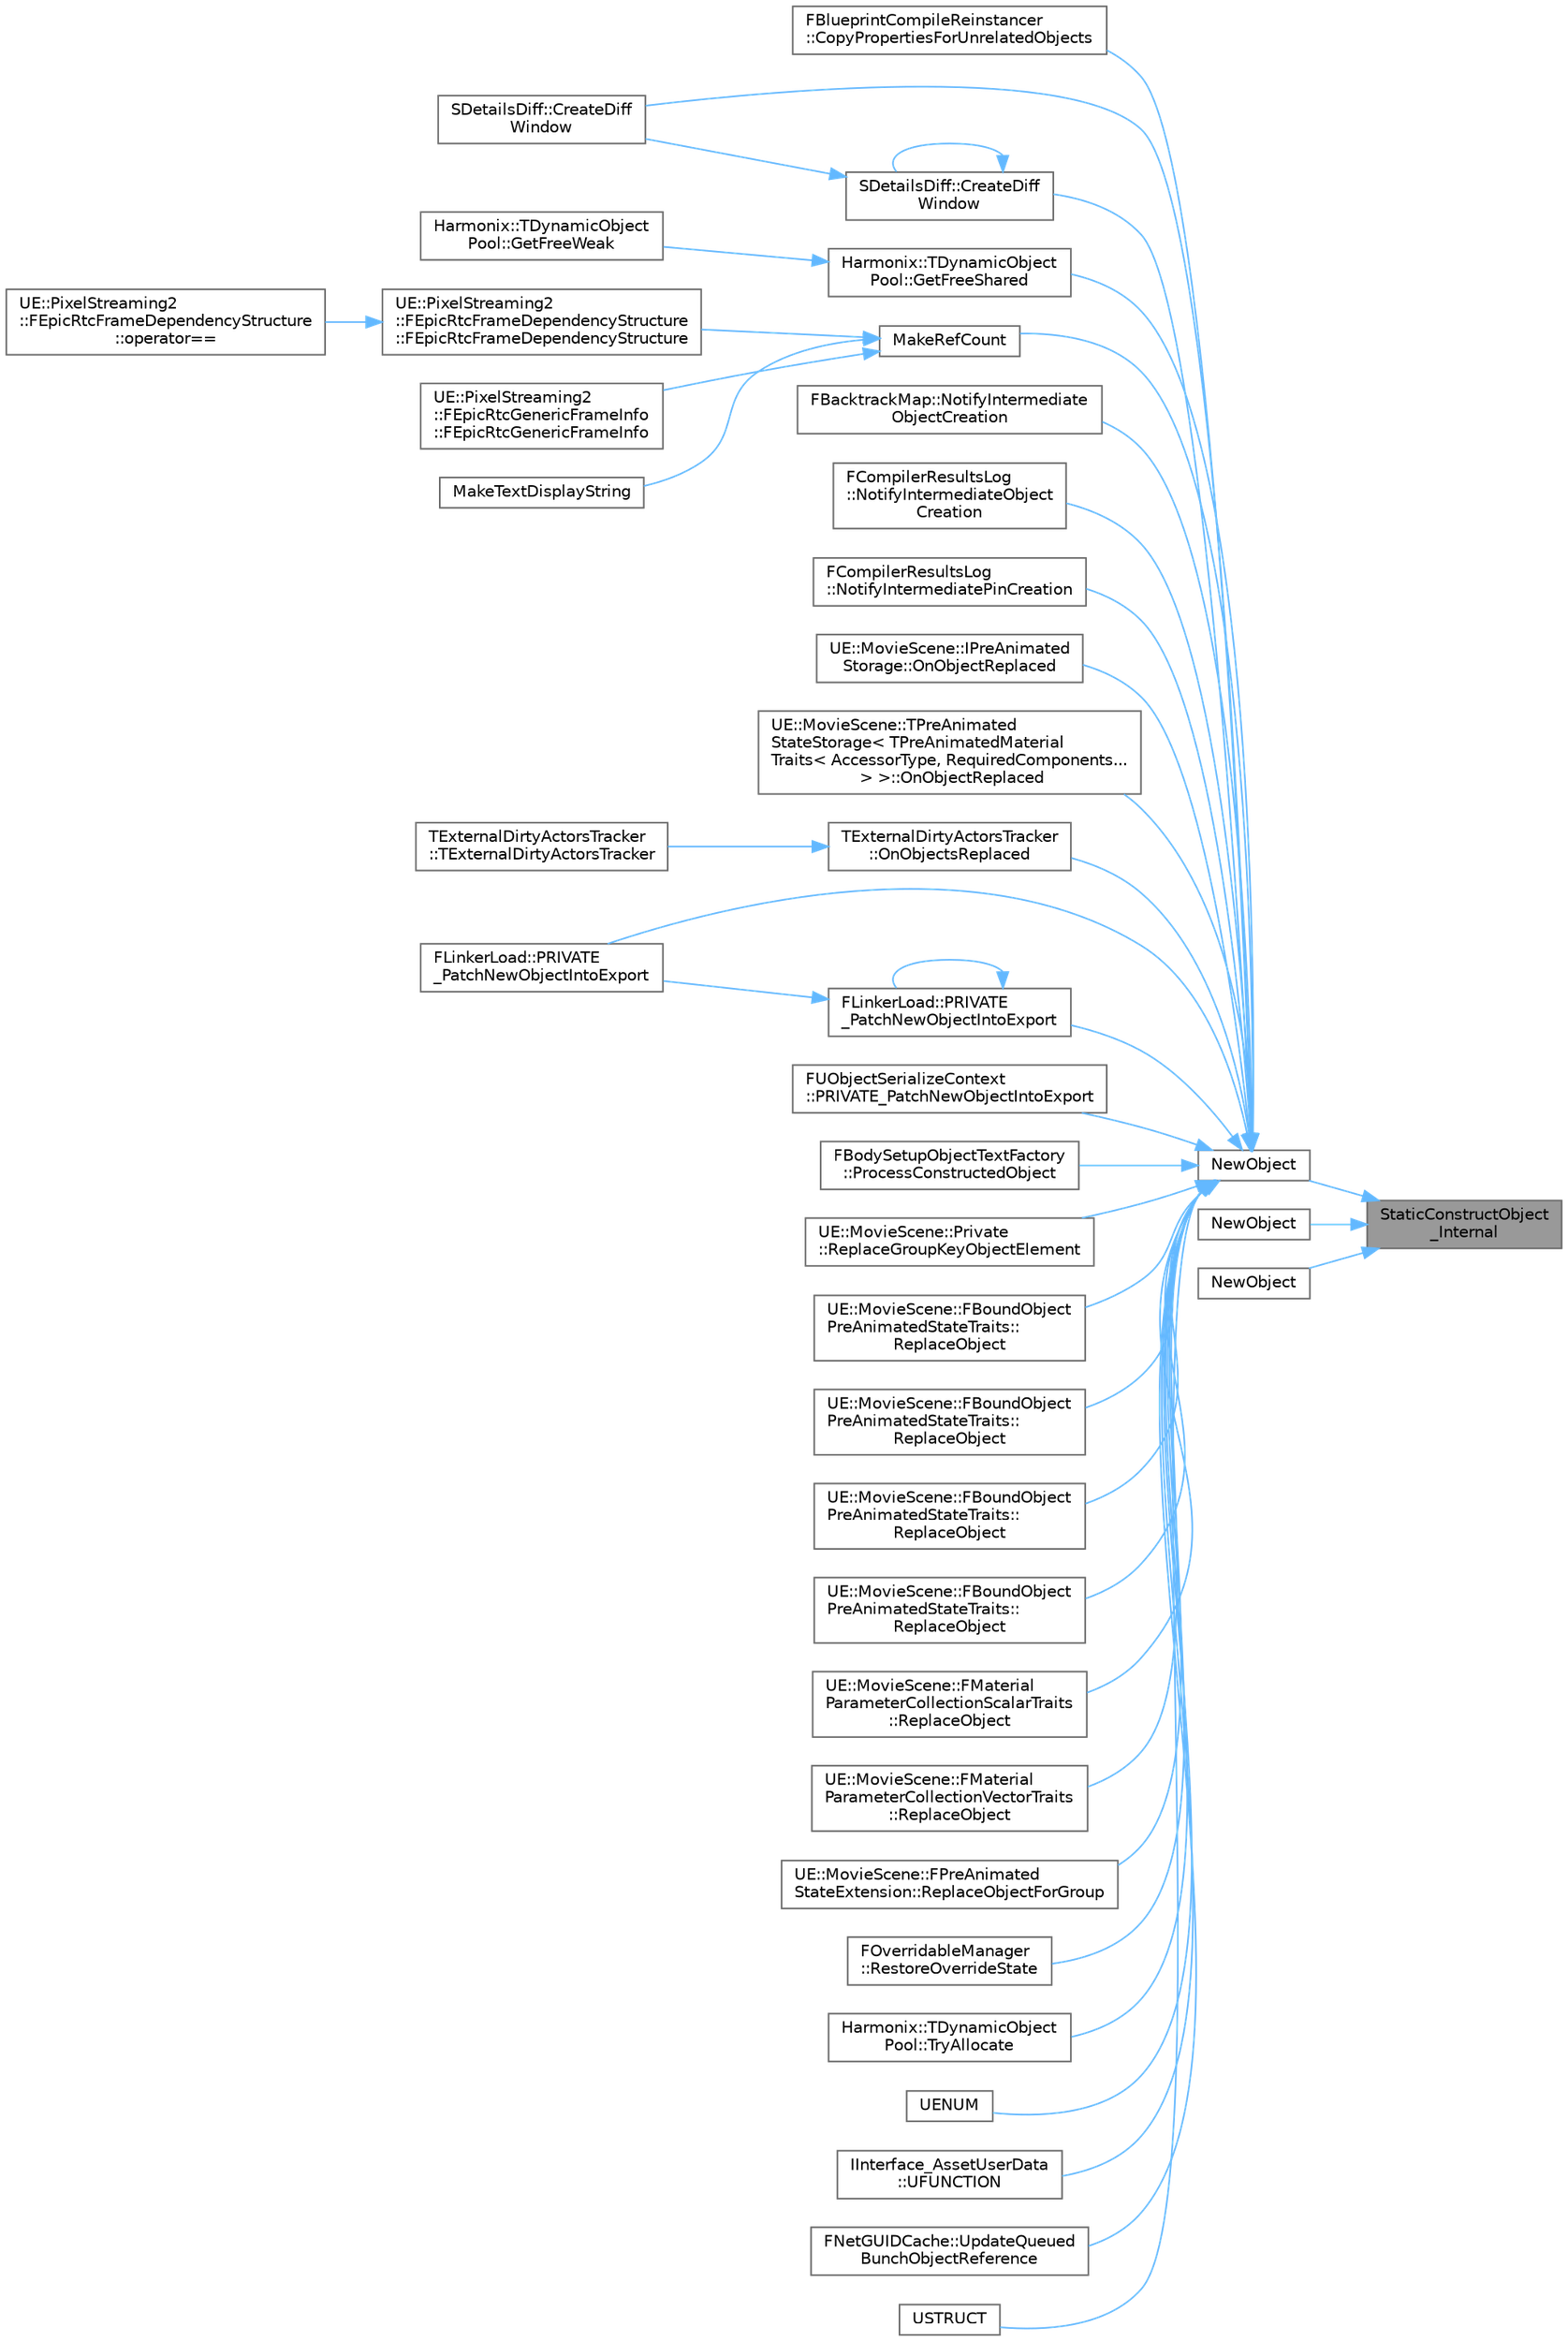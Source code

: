 digraph "StaticConstructObject_Internal"
{
 // INTERACTIVE_SVG=YES
 // LATEX_PDF_SIZE
  bgcolor="transparent";
  edge [fontname=Helvetica,fontsize=10,labelfontname=Helvetica,labelfontsize=10];
  node [fontname=Helvetica,fontsize=10,shape=box,height=0.2,width=0.4];
  rankdir="RL";
  Node1 [id="Node000001",label="StaticConstructObject\l_Internal",height=0.2,width=0.4,color="gray40", fillcolor="grey60", style="filled", fontcolor="black",tooltip="Create a new instance of an object."];
  Node1 -> Node2 [id="edge1_Node000001_Node000002",dir="back",color="steelblue1",style="solid",tooltip=" "];
  Node2 [id="Node000002",label="NewObject",height=0.2,width=0.4,color="grey40", fillcolor="white", style="filled",URL="$d0/da9/UObjectGlobals_8h.html#a5bfc0b5d674bcc61332d93ddda0003de",tooltip="Convenience template for constructing a gameplay object."];
  Node2 -> Node3 [id="edge2_Node000002_Node000003",dir="back",color="steelblue1",style="solid",tooltip=" "];
  Node3 [id="Node000003",label="FBlueprintCompileReinstancer\l::CopyPropertiesForUnrelatedObjects",height=0.2,width=0.4,color="grey40", fillcolor="white", style="filled",URL="$db/dcf/classFBlueprintCompileReinstancer.html#a8e1c7438bdaad49b4412225eb998b4e1",tooltip="Attempts to copy as many properties as possible from the old object to the new."];
  Node2 -> Node4 [id="edge3_Node000002_Node000004",dir="back",color="steelblue1",style="solid",tooltip=" "];
  Node4 [id="Node000004",label="SDetailsDiff::CreateDiff\lWindow",height=0.2,width=0.4,color="grey40", fillcolor="white", style="filled",URL="$d5/d3d/classSDetailsDiff.html#aba5ccf438fa80927a4ced9c80e430278",tooltip="Helper function to create a window that holds a diff widget (default window title)"];
  Node2 -> Node5 [id="edge4_Node000002_Node000005",dir="back",color="steelblue1",style="solid",tooltip=" "];
  Node5 [id="Node000005",label="SDetailsDiff::CreateDiff\lWindow",height=0.2,width=0.4,color="grey40", fillcolor="white", style="filled",URL="$d5/d3d/classSDetailsDiff.html#af632d41583d1b3e5c16711d9a1df7660",tooltip="Helper function to create a window that holds a diff widget."];
  Node5 -> Node4 [id="edge5_Node000005_Node000004",dir="back",color="steelblue1",style="solid",tooltip=" "];
  Node5 -> Node5 [id="edge6_Node000005_Node000005",dir="back",color="steelblue1",style="solid",tooltip=" "];
  Node2 -> Node6 [id="edge7_Node000002_Node000006",dir="back",color="steelblue1",style="solid",tooltip=" "];
  Node6 [id="Node000006",label="Harmonix::TDynamicObject\lPool::GetFreeShared",height=0.2,width=0.4,color="grey40", fillcolor="white", style="filled",URL="$d2/dd2/classHarmonix_1_1TDynamicObjectPool.html#ad13b91d67c98222a4cdd1ea1ea35c2cc",tooltip="Get a \"free\" object from the pool, that isn't in use return value is TSharedPtr, so it'll stay valid ..."];
  Node6 -> Node7 [id="edge8_Node000006_Node000007",dir="back",color="steelblue1",style="solid",tooltip=" "];
  Node7 [id="Node000007",label="Harmonix::TDynamicObject\lPool::GetFreeWeak",height=0.2,width=0.4,color="grey40", fillcolor="white", style="filled",URL="$d2/dd2/classHarmonix_1_1TDynamicObjectPool.html#a0b1c406ace9a57f70a88bdbd6b281288",tooltip="Get a \"free\" object from the pool, that isn't in use return value is TWeakPtr, so it's not guaranteed..."];
  Node2 -> Node8 [id="edge9_Node000002_Node000008",dir="back",color="steelblue1",style="solid",tooltip=" "];
  Node8 [id="Node000008",label="MakeRefCount",height=0.2,width=0.4,color="grey40", fillcolor="white", style="filled",URL="$d4/d7e/RefCounting_8h.html#a51cc792031ab67680a8686c98e173017",tooltip=" "];
  Node8 -> Node9 [id="edge10_Node000008_Node000009",dir="back",color="steelblue1",style="solid",tooltip=" "];
  Node9 [id="Node000009",label="UE::PixelStreaming2\l::FEpicRtcFrameDependencyStructure\l::FEpicRtcFrameDependencyStructure",height=0.2,width=0.4,color="grey40", fillcolor="white", style="filled",URL="$d7/d1a/classUE_1_1PixelStreaming2_1_1FEpicRtcFrameDependencyStructure.html#a303b40629b548e565b9bd6179eafcad1",tooltip=" "];
  Node9 -> Node10 [id="edge11_Node000009_Node000010",dir="back",color="steelblue1",style="solid",tooltip=" "];
  Node10 [id="Node000010",label="UE::PixelStreaming2\l::FEpicRtcFrameDependencyStructure\l::operator==",height=0.2,width=0.4,color="grey40", fillcolor="white", style="filled",URL="$d7/d1a/classUE_1_1PixelStreaming2_1_1FEpicRtcFrameDependencyStructure.html#a1ff7ffe21eaa5b02431f167b0ea9561d",tooltip=" "];
  Node8 -> Node11 [id="edge12_Node000008_Node000011",dir="back",color="steelblue1",style="solid",tooltip=" "];
  Node11 [id="Node000011",label="UE::PixelStreaming2\l::FEpicRtcGenericFrameInfo\l::FEpicRtcGenericFrameInfo",height=0.2,width=0.4,color="grey40", fillcolor="white", style="filled",URL="$dd/d7a/classUE_1_1PixelStreaming2_1_1FEpicRtcGenericFrameInfo.html#a904d56769d49b37e80cf0b1e62593ba7",tooltip=" "];
  Node8 -> Node12 [id="edge13_Node000008_Node000012",dir="back",color="steelblue1",style="solid",tooltip=" "];
  Node12 [id="Node000012",label="MakeTextDisplayString",height=0.2,width=0.4,color="grey40", fillcolor="white", style="filled",URL="$dd/d9b/LocalizedTextSourceTypes_8h.html#af3ac6be1cca4327a005695f92ef42b2d",tooltip=" "];
  Node2 -> Node13 [id="edge14_Node000002_Node000013",dir="back",color="steelblue1",style="solid",tooltip=" "];
  Node13 [id="Node000013",label="FBacktrackMap::NotifyIntermediate\lObjectCreation",height=0.2,width=0.4,color="grey40", fillcolor="white", style="filled",URL="$df/d7e/classFBacktrackMap.html#a98794896fa17db99619480dd83d5bf04",tooltip="Update the source backtrack map to note that NewObject was most closely generated/caused by the Sourc..."];
  Node2 -> Node14 [id="edge15_Node000002_Node000014",dir="back",color="steelblue1",style="solid",tooltip=" "];
  Node14 [id="Node000014",label="FCompilerResultsLog\l::NotifyIntermediateObject\lCreation",height=0.2,width=0.4,color="grey40", fillcolor="white", style="filled",URL="$d4/d9d/classFCompilerResultsLog.html#a5a51599565acd89db5652d09db3bf3b9",tooltip="Update the source backtrack map to note that NewObject was most closely generated/caused by the Sourc..."];
  Node2 -> Node15 [id="edge16_Node000002_Node000015",dir="back",color="steelblue1",style="solid",tooltip=" "];
  Node15 [id="Node000015",label="FCompilerResultsLog\l::NotifyIntermediatePinCreation",height=0.2,width=0.4,color="grey40", fillcolor="white", style="filled",URL="$d4/d9d/classFCompilerResultsLog.html#a82d1bb229837102beec5f68d24d03592",tooltip=" "];
  Node2 -> Node16 [id="edge17_Node000002_Node000016",dir="back",color="steelblue1",style="solid",tooltip=" "];
  Node16 [id="Node000016",label="UE::MovieScene::IPreAnimated\lStorage::OnObjectReplaced",height=0.2,width=0.4,color="grey40", fillcolor="white", style="filled",URL="$dd/da4/structUE_1_1MovieScene_1_1IPreAnimatedStorage.html#adb5e121ddbdf33250d2a9b9f13fb74ef",tooltip=" "];
  Node2 -> Node17 [id="edge18_Node000002_Node000017",dir="back",color="steelblue1",style="solid",tooltip=" "];
  Node17 [id="Node000017",label="UE::MovieScene::TPreAnimated\lStateStorage\< TPreAnimatedMaterial\lTraits\< AccessorType, RequiredComponents...\l \> \>::OnObjectReplaced",height=0.2,width=0.4,color="grey40", fillcolor="white", style="filled",URL="$d5/dd5/structUE_1_1MovieScene_1_1TPreAnimatedStateStorage.html#ae90009d9177d5bf79fef57d928b43b8b",tooltip=" "];
  Node2 -> Node18 [id="edge19_Node000002_Node000018",dir="back",color="steelblue1",style="solid",tooltip=" "];
  Node18 [id="Node000018",label="TExternalDirtyActorsTracker\l::OnObjectsReplaced",height=0.2,width=0.4,color="grey40", fillcolor="white", style="filled",URL="$db/dcf/classTExternalDirtyActorsTracker.html#aa9db90c73d21789b254e8971967f58b7",tooltip=" "];
  Node18 -> Node19 [id="edge20_Node000018_Node000019",dir="back",color="steelblue1",style="solid",tooltip=" "];
  Node19 [id="Node000019",label="TExternalDirtyActorsTracker\l::TExternalDirtyActorsTracker",height=0.2,width=0.4,color="grey40", fillcolor="white", style="filled",URL="$db/dcf/classTExternalDirtyActorsTracker.html#a9ac5633f619658c6f6a2dcef65e755c2",tooltip=" "];
  Node2 -> Node20 [id="edge21_Node000002_Node000020",dir="back",color="steelblue1",style="solid",tooltip=" "];
  Node20 [id="Node000020",label="FLinkerLoad::PRIVATE\l_PatchNewObjectIntoExport",height=0.2,width=0.4,color="grey40", fillcolor="white", style="filled",URL="$d9/d6b/classFLinkerLoad.html#aa09aebdf13022f2740d393f8cad4ab46",tooltip=" "];
  Node2 -> Node21 [id="edge22_Node000002_Node000021",dir="back",color="steelblue1",style="solid",tooltip=" "];
  Node21 [id="Node000021",label="FLinkerLoad::PRIVATE\l_PatchNewObjectIntoExport",height=0.2,width=0.4,color="grey40", fillcolor="white", style="filled",URL="$d9/d6b/classFLinkerLoad.html#aea156d90f1e350f6a77078f5cd2a96e4",tooltip="Replaces OldObject's entry in its linker with NewObject, so that all subsequent loads of OldObject wi..."];
  Node21 -> Node20 [id="edge23_Node000021_Node000020",dir="back",color="steelblue1",style="solid",tooltip=" "];
  Node21 -> Node21 [id="edge24_Node000021_Node000021",dir="back",color="steelblue1",style="solid",tooltip=" "];
  Node2 -> Node22 [id="edge25_Node000002_Node000022",dir="back",color="steelblue1",style="solid",tooltip=" "];
  Node22 [id="Node000022",label="FUObjectSerializeContext\l::PRIVATE_PatchNewObjectIntoExport",height=0.2,width=0.4,color="grey40", fillcolor="white", style="filled",URL="$dd/dab/structFUObjectSerializeContext.html#a4f6e432e18f2ba253430f2dfbd01ba44",tooltip=" "];
  Node2 -> Node23 [id="edge26_Node000002_Node000023",dir="back",color="steelblue1",style="solid",tooltip=" "];
  Node23 [id="Node000023",label="FBodySetupObjectTextFactory\l::ProcessConstructedObject",height=0.2,width=0.4,color="grey40", fillcolor="white", style="filled",URL="$da/dd7/classFBodySetupObjectTextFactory.html#a0136235367428d866bfe9a43e4d8103b",tooltip="This is called on each created object after the property text is imported."];
  Node2 -> Node24 [id="edge27_Node000002_Node000024",dir="back",color="steelblue1",style="solid",tooltip=" "];
  Node24 [id="Node000024",label="UE::MovieScene::Private\l::ReplaceGroupKeyObjectElement",height=0.2,width=0.4,color="grey40", fillcolor="white", style="filled",URL="$d8/d56/namespaceUE_1_1MovieScene_1_1Private.html#abbc47c92aaf9a459c11b967f4e4559e0",tooltip=" "];
  Node2 -> Node25 [id="edge28_Node000002_Node000025",dir="back",color="steelblue1",style="solid",tooltip=" "];
  Node25 [id="Node000025",label="UE::MovieScene::FBoundObject\lPreAnimatedStateTraits::\lReplaceObject",height=0.2,width=0.4,color="grey40", fillcolor="white", style="filled",URL="$d3/ddf/structUE_1_1MovieScene_1_1FBoundObjectPreAnimatedStateTraits.html#abd0ca543746717e9e7b3d687433e46d1",tooltip=" "];
  Node2 -> Node26 [id="edge29_Node000002_Node000026",dir="back",color="steelblue1",style="solid",tooltip=" "];
  Node26 [id="Node000026",label="UE::MovieScene::FBoundObject\lPreAnimatedStateTraits::\lReplaceObject",height=0.2,width=0.4,color="grey40", fillcolor="white", style="filled",URL="$d3/ddf/structUE_1_1MovieScene_1_1FBoundObjectPreAnimatedStateTraits.html#ac21314a7d4cca9db56497764a877fa32",tooltip=" "];
  Node2 -> Node27 [id="edge30_Node000002_Node000027",dir="back",color="steelblue1",style="solid",tooltip=" "];
  Node27 [id="Node000027",label="UE::MovieScene::FBoundObject\lPreAnimatedStateTraits::\lReplaceObject",height=0.2,width=0.4,color="grey40", fillcolor="white", style="filled",URL="$d3/ddf/structUE_1_1MovieScene_1_1FBoundObjectPreAnimatedStateTraits.html#aaf302e0978d6809b56571f4b1cb4b635",tooltip=" "];
  Node2 -> Node28 [id="edge31_Node000002_Node000028",dir="back",color="steelblue1",style="solid",tooltip=" "];
  Node28 [id="Node000028",label="UE::MovieScene::FBoundObject\lPreAnimatedStateTraits::\lReplaceObject",height=0.2,width=0.4,color="grey40", fillcolor="white", style="filled",URL="$d3/ddf/structUE_1_1MovieScene_1_1FBoundObjectPreAnimatedStateTraits.html#a8d1adff892d4f1bbd72c2c8a797106c5",tooltip=" "];
  Node2 -> Node29 [id="edge32_Node000002_Node000029",dir="back",color="steelblue1",style="solid",tooltip=" "];
  Node29 [id="Node000029",label="UE::MovieScene::FMaterial\lParameterCollectionScalarTraits\l::ReplaceObject",height=0.2,width=0.4,color="grey40", fillcolor="white", style="filled",URL="$d0/dff/structUE_1_1MovieScene_1_1FMaterialParameterCollectionScalarTraits.html#a2fbf420a1ba010710bd75db2454cfa8e",tooltip=" "];
  Node2 -> Node30 [id="edge33_Node000002_Node000030",dir="back",color="steelblue1",style="solid",tooltip=" "];
  Node30 [id="Node000030",label="UE::MovieScene::FMaterial\lParameterCollectionVectorTraits\l::ReplaceObject",height=0.2,width=0.4,color="grey40", fillcolor="white", style="filled",URL="$db/de1/structUE_1_1MovieScene_1_1FMaterialParameterCollectionVectorTraits.html#abadc1a2ac389d7900ff7366268d04f06",tooltip=" "];
  Node2 -> Node31 [id="edge34_Node000002_Node000031",dir="back",color="steelblue1",style="solid",tooltip=" "];
  Node31 [id="Node000031",label="UE::MovieScene::FPreAnimated\lStateExtension::ReplaceObjectForGroup",height=0.2,width=0.4,color="grey40", fillcolor="white", style="filled",URL="$d4/d70/structUE_1_1MovieScene_1_1FPreAnimatedStateExtension.html#aa239000d921ca1c97c620d13de8d135c",tooltip="Called during blueprint re-instancing to replace the object bound to a specific group handle with ano..."];
  Node2 -> Node32 [id="edge35_Node000002_Node000032",dir="back",color="steelblue1",style="solid",tooltip=" "];
  Node32 [id="Node000032",label="FOverridableManager\l::RestoreOverrideState",height=0.2,width=0.4,color="grey40", fillcolor="white", style="filled",URL="$db/df3/classFOverridableManager.html#aef6ec63b5a7c990c7667b5a7fd34df27",tooltip="Restore some of the overridden state that is not necessarily restored by the CPFUO (ex: bWasAdded com..."];
  Node2 -> Node33 [id="edge36_Node000002_Node000033",dir="back",color="steelblue1",style="solid",tooltip=" "];
  Node33 [id="Node000033",label="Harmonix::TDynamicObject\lPool::TryAllocate",height=0.2,width=0.4,color="grey40", fillcolor="white", style="filled",URL="$d2/dd2/classHarmonix_1_1TDynamicObjectPool.html#af4d431a06b53ff179f809f9c3be145e1",tooltip="Attempts to allocate Num number of objects, given a factory method Allows the FactoryMethod to return..."];
  Node2 -> Node34 [id="edge37_Node000002_Node000034",dir="back",color="steelblue1",style="solid",tooltip=" "];
  Node34 [id="Node000034",label="UENUM",height=0.2,width=0.4,color="grey40", fillcolor="white", style="filled",URL="$de/dc7/BaseCreateFromSelectedTool_8h.html#ada05f925495e048fc22e33a8fc18c2c3",tooltip="ToolBuilder for UBaseCreateFromSelectedTool."];
  Node2 -> Node35 [id="edge38_Node000002_Node000035",dir="back",color="steelblue1",style="solid",tooltip=" "];
  Node35 [id="Node000035",label="IInterface_AssetUserData\l::UFUNCTION",height=0.2,width=0.4,color="grey40", fillcolor="white", style="filled",URL="$dd/dbe/classIInterface__AssetUserData.html#a80b90c58594da61af240df9ea86ef2b7",tooltip="Creates and adds an instance of the provided AssetUserData class to the target asset."];
  Node2 -> Node36 [id="edge39_Node000002_Node000036",dir="back",color="steelblue1",style="solid",tooltip=" "];
  Node36 [id="Node000036",label="FNetGUIDCache::UpdateQueued\lBunchObjectReference",height=0.2,width=0.4,color="grey40", fillcolor="white", style="filled",URL="$d6/d28/classFNetGUIDCache.html#af350a04af1a15ab0cadbe240e072379f",tooltip=" "];
  Node2 -> Node37 [id="edge40_Node000002_Node000037",dir="back",color="steelblue1",style="solid",tooltip=" "];
  Node37 [id="Node000037",label="USTRUCT",height=0.2,width=0.4,color="grey40", fillcolor="white", style="filled",URL="$de/db3/MovieSceneObjectPathChannel_8h.html#a29855de7308ab84c76d769f441babd4a",tooltip="Key value type for object path channels that stores references to objects as both a hard and soft ref..."];
  Node1 -> Node38 [id="edge41_Node000001_Node000038",dir="back",color="steelblue1",style="solid",tooltip=" "];
  Node38 [id="Node000038",label="NewObject",height=0.2,width=0.4,color="grey40", fillcolor="white", style="filled",URL="$d0/da9/UObjectGlobals_8h.html#a09531b31f3a18cace86d8feeaf820d71",tooltip=" "];
  Node1 -> Node39 [id="edge42_Node000001_Node000039",dir="back",color="steelblue1",style="solid",tooltip=" "];
  Node39 [id="Node000039",label="NewObject",height=0.2,width=0.4,color="grey40", fillcolor="white", style="filled",URL="$d0/da9/UObjectGlobals_8h.html#aa48650e1fbdcbb6db27958af36735bdd",tooltip=" "];
}

